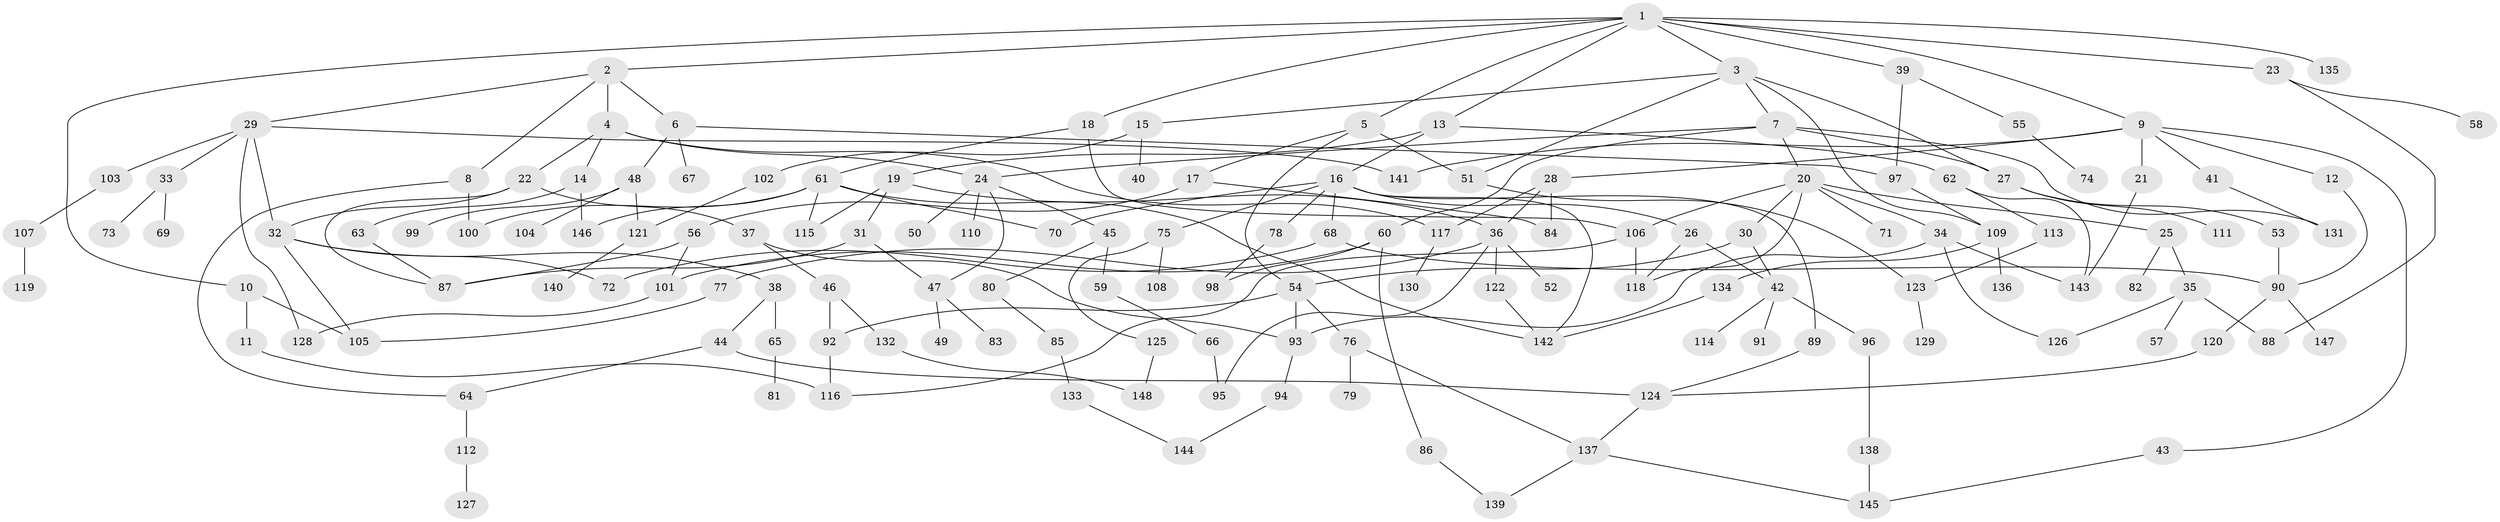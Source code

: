 // Generated by graph-tools (version 1.1) at 2025/34/03/09/25 02:34:12]
// undirected, 148 vertices, 203 edges
graph export_dot {
graph [start="1"]
  node [color=gray90,style=filled];
  1;
  2;
  3;
  4;
  5;
  6;
  7;
  8;
  9;
  10;
  11;
  12;
  13;
  14;
  15;
  16;
  17;
  18;
  19;
  20;
  21;
  22;
  23;
  24;
  25;
  26;
  27;
  28;
  29;
  30;
  31;
  32;
  33;
  34;
  35;
  36;
  37;
  38;
  39;
  40;
  41;
  42;
  43;
  44;
  45;
  46;
  47;
  48;
  49;
  50;
  51;
  52;
  53;
  54;
  55;
  56;
  57;
  58;
  59;
  60;
  61;
  62;
  63;
  64;
  65;
  66;
  67;
  68;
  69;
  70;
  71;
  72;
  73;
  74;
  75;
  76;
  77;
  78;
  79;
  80;
  81;
  82;
  83;
  84;
  85;
  86;
  87;
  88;
  89;
  90;
  91;
  92;
  93;
  94;
  95;
  96;
  97;
  98;
  99;
  100;
  101;
  102;
  103;
  104;
  105;
  106;
  107;
  108;
  109;
  110;
  111;
  112;
  113;
  114;
  115;
  116;
  117;
  118;
  119;
  120;
  121;
  122;
  123;
  124;
  125;
  126;
  127;
  128;
  129;
  130;
  131;
  132;
  133;
  134;
  135;
  136;
  137;
  138;
  139;
  140;
  141;
  142;
  143;
  144;
  145;
  146;
  147;
  148;
  1 -- 2;
  1 -- 3;
  1 -- 5;
  1 -- 9;
  1 -- 10;
  1 -- 13;
  1 -- 18;
  1 -- 23;
  1 -- 39;
  1 -- 135;
  2 -- 4;
  2 -- 6;
  2 -- 8;
  2 -- 29;
  3 -- 7;
  3 -- 15;
  3 -- 27;
  3 -- 109;
  3 -- 51;
  4 -- 14;
  4 -- 22;
  4 -- 117;
  4 -- 24;
  5 -- 17;
  5 -- 51;
  5 -- 54;
  6 -- 48;
  6 -- 67;
  6 -- 97;
  7 -- 20;
  7 -- 24;
  7 -- 60;
  7 -- 27;
  7 -- 131;
  8 -- 64;
  8 -- 100;
  9 -- 12;
  9 -- 21;
  9 -- 28;
  9 -- 41;
  9 -- 43;
  9 -- 141;
  10 -- 11;
  10 -- 105;
  11 -- 116;
  12 -- 90;
  13 -- 16;
  13 -- 19;
  13 -- 62;
  14 -- 63;
  14 -- 146;
  15 -- 40;
  15 -- 102;
  16 -- 26;
  16 -- 68;
  16 -- 70;
  16 -- 75;
  16 -- 78;
  16 -- 89;
  16 -- 142;
  17 -- 56;
  17 -- 84;
  18 -- 61;
  18 -- 106;
  19 -- 31;
  19 -- 115;
  19 -- 36;
  20 -- 25;
  20 -- 30;
  20 -- 34;
  20 -- 71;
  20 -- 118;
  20 -- 106;
  21 -- 143;
  22 -- 32;
  22 -- 37;
  22 -- 87;
  23 -- 58;
  23 -- 88;
  24 -- 45;
  24 -- 47;
  24 -- 50;
  24 -- 110;
  25 -- 35;
  25 -- 82;
  26 -- 42;
  26 -- 118;
  27 -- 53;
  27 -- 111;
  28 -- 36;
  28 -- 84;
  28 -- 117;
  29 -- 33;
  29 -- 103;
  29 -- 32;
  29 -- 128;
  29 -- 141;
  30 -- 42;
  30 -- 54;
  31 -- 47;
  31 -- 87;
  32 -- 38;
  32 -- 105;
  32 -- 72;
  33 -- 69;
  33 -- 73;
  34 -- 126;
  34 -- 143;
  34 -- 93;
  35 -- 57;
  35 -- 88;
  35 -- 126;
  36 -- 52;
  36 -- 77;
  36 -- 122;
  36 -- 95;
  37 -- 46;
  37 -- 93;
  38 -- 44;
  38 -- 65;
  39 -- 55;
  39 -- 97;
  41 -- 131;
  42 -- 91;
  42 -- 96;
  42 -- 114;
  43 -- 145;
  44 -- 64;
  44 -- 124;
  45 -- 59;
  45 -- 80;
  46 -- 92;
  46 -- 132;
  47 -- 49;
  47 -- 83;
  48 -- 99;
  48 -- 104;
  48 -- 121;
  51 -- 123;
  53 -- 90;
  54 -- 76;
  54 -- 93;
  54 -- 92;
  55 -- 74;
  56 -- 101;
  56 -- 87;
  59 -- 66;
  60 -- 86;
  60 -- 98;
  60 -- 101;
  61 -- 146;
  61 -- 142;
  61 -- 70;
  61 -- 100;
  61 -- 115;
  62 -- 113;
  62 -- 143;
  63 -- 87;
  64 -- 112;
  65 -- 81;
  66 -- 95;
  68 -- 72;
  68 -- 90;
  75 -- 108;
  75 -- 125;
  76 -- 79;
  76 -- 137;
  77 -- 105;
  78 -- 98;
  80 -- 85;
  85 -- 133;
  86 -- 139;
  89 -- 124;
  90 -- 120;
  90 -- 147;
  92 -- 116;
  93 -- 94;
  94 -- 144;
  96 -- 138;
  97 -- 109;
  101 -- 128;
  102 -- 121;
  103 -- 107;
  106 -- 116;
  106 -- 118;
  107 -- 119;
  109 -- 134;
  109 -- 136;
  112 -- 127;
  113 -- 123;
  117 -- 130;
  120 -- 124;
  121 -- 140;
  122 -- 142;
  123 -- 129;
  124 -- 137;
  125 -- 148;
  132 -- 148;
  133 -- 144;
  134 -- 142;
  137 -- 145;
  137 -- 139;
  138 -- 145;
}
